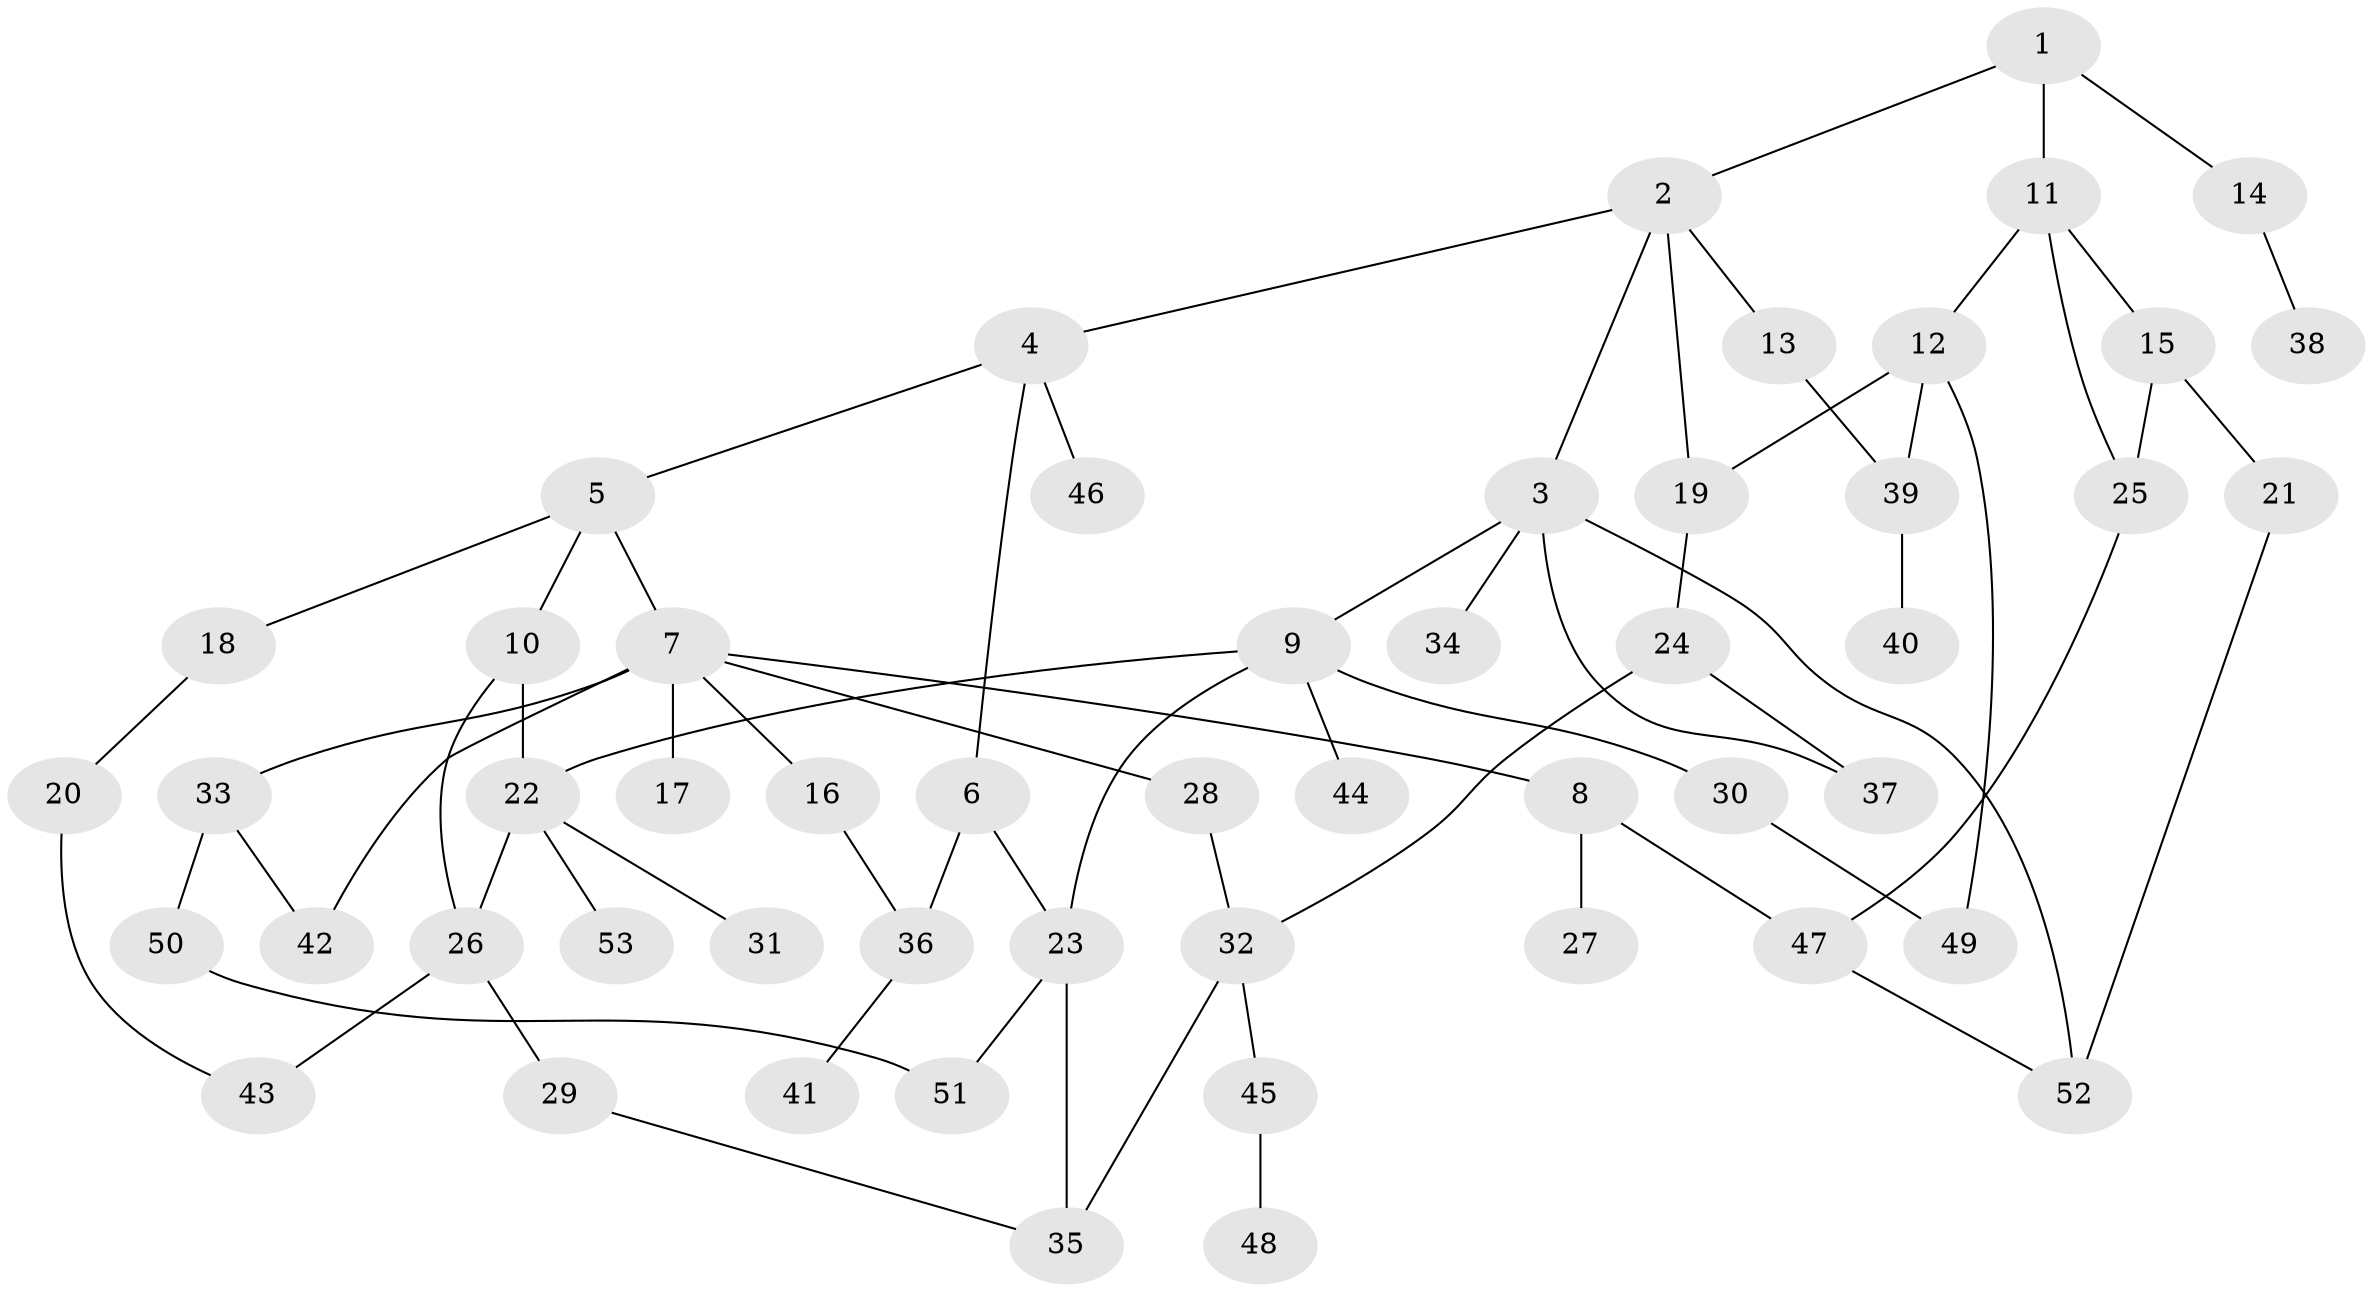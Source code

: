// coarse degree distribution, {3: 0.3181818181818182, 6: 0.045454545454545456, 5: 0.09090909090909091, 2: 0.2727272727272727, 4: 0.13636363636363635, 1: 0.13636363636363635}
// Generated by graph-tools (version 1.1) at 2025/36/03/04/25 23:36:01]
// undirected, 53 vertices, 70 edges
graph export_dot {
  node [color=gray90,style=filled];
  1;
  2;
  3;
  4;
  5;
  6;
  7;
  8;
  9;
  10;
  11;
  12;
  13;
  14;
  15;
  16;
  17;
  18;
  19;
  20;
  21;
  22;
  23;
  24;
  25;
  26;
  27;
  28;
  29;
  30;
  31;
  32;
  33;
  34;
  35;
  36;
  37;
  38;
  39;
  40;
  41;
  42;
  43;
  44;
  45;
  46;
  47;
  48;
  49;
  50;
  51;
  52;
  53;
  1 -- 2;
  1 -- 11;
  1 -- 14;
  2 -- 3;
  2 -- 4;
  2 -- 13;
  2 -- 19;
  3 -- 9;
  3 -- 34;
  3 -- 52;
  3 -- 37;
  4 -- 5;
  4 -- 6;
  4 -- 46;
  5 -- 7;
  5 -- 10;
  5 -- 18;
  6 -- 36;
  6 -- 23;
  7 -- 8;
  7 -- 16;
  7 -- 17;
  7 -- 28;
  7 -- 33;
  7 -- 42;
  8 -- 27;
  8 -- 47;
  9 -- 22;
  9 -- 23;
  9 -- 30;
  9 -- 44;
  10 -- 22;
  10 -- 26;
  11 -- 12;
  11 -- 15;
  11 -- 25;
  12 -- 19;
  12 -- 49;
  12 -- 39;
  13 -- 39;
  14 -- 38;
  15 -- 21;
  15 -- 25;
  16 -- 36;
  18 -- 20;
  19 -- 24;
  20 -- 43;
  21 -- 52;
  22 -- 26;
  22 -- 31;
  22 -- 53;
  23 -- 35;
  23 -- 51;
  24 -- 37;
  24 -- 32;
  25 -- 47;
  26 -- 29;
  26 -- 43;
  28 -- 32;
  29 -- 35;
  30 -- 49;
  32 -- 45;
  32 -- 35;
  33 -- 42;
  33 -- 50;
  36 -- 41;
  39 -- 40;
  45 -- 48;
  47 -- 52;
  50 -- 51;
}
